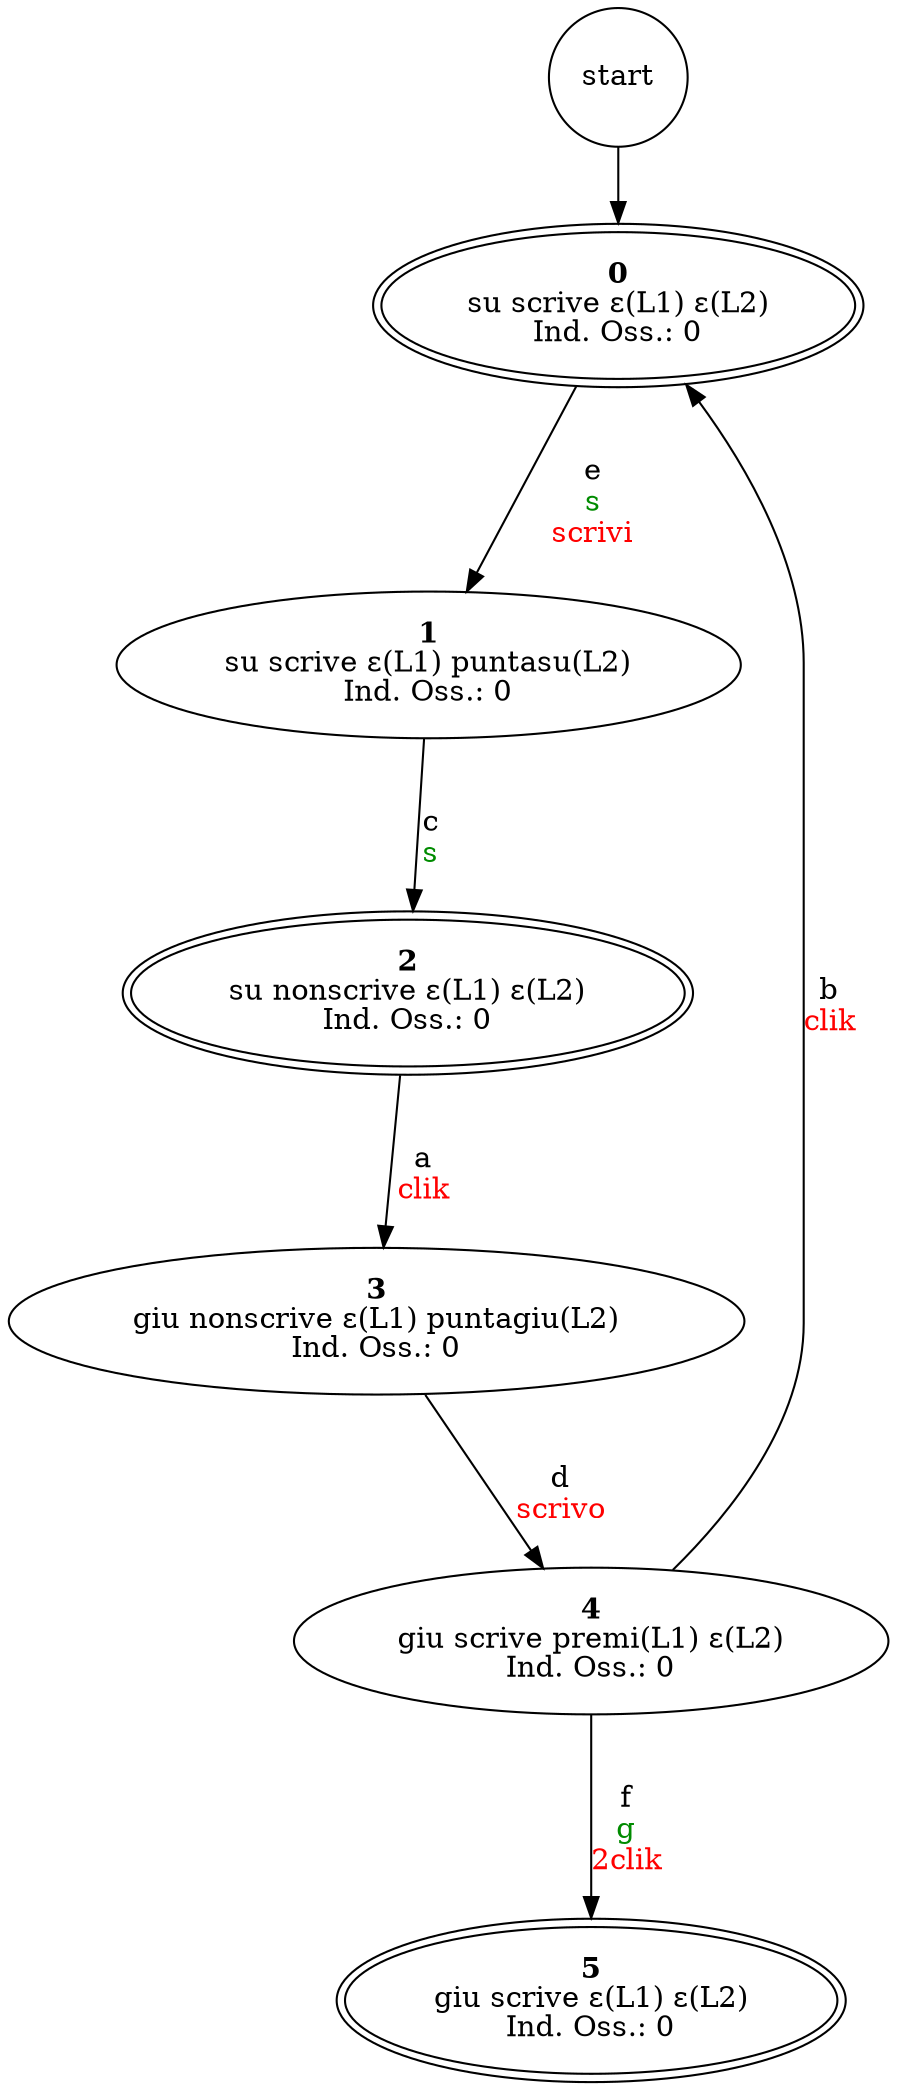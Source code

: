 digraph SpazioComportamentale {
    // ARCHI
    start	->	n0
	n0	->	n1 [label=<<br/>e<br/><font color="green4">s</font><br/><font color="red">scrivi</font>>]
	n1	->	n2 [label=<<br/>c<br/><font color="green4">s</font>>]
	n2	->	n3 [label=<<br/>a<br/><font color="red">clik</font>>]
	n3	->	n4 [label=<<br/>d<br/><font color="red">scrivo</font>>]
	n4	->	n0 [label=<<br/>b<br/><font color="red">clik</font>>]
	n4	->	n5 [label=<<br/>f<br/><font color="green4">g</font><br/><font color="red">2clik</font>>]

    // NODI
    start[shape="circle"]
	n0 [label=<<b>0</b><br/>su scrive ε(L1) ε(L2)<br/>Ind. Oss.: 0> peripheries=2]
	n1 [label=<<b>1</b><br/>su scrive ε(L1) puntasu(L2)<br/>Ind. Oss.: 0>]
	n2 [label=<<b>2</b><br/>su nonscrive ε(L1) ε(L2)<br/>Ind. Oss.: 0> peripheries=2]
	n3 [label=<<b>3</b><br/>giu nonscrive ε(L1) puntagiu(L2)<br/>Ind. Oss.: 0>]
	n4 [label=<<b>4</b><br/>giu scrive premi(L1) ε(L2)<br/>Ind. Oss.: 0>]
	n5 [label=<<b>5</b><br/>giu scrive ε(L1) ε(L2)<br/>Ind. Oss.: 0> peripheries=2]
}
